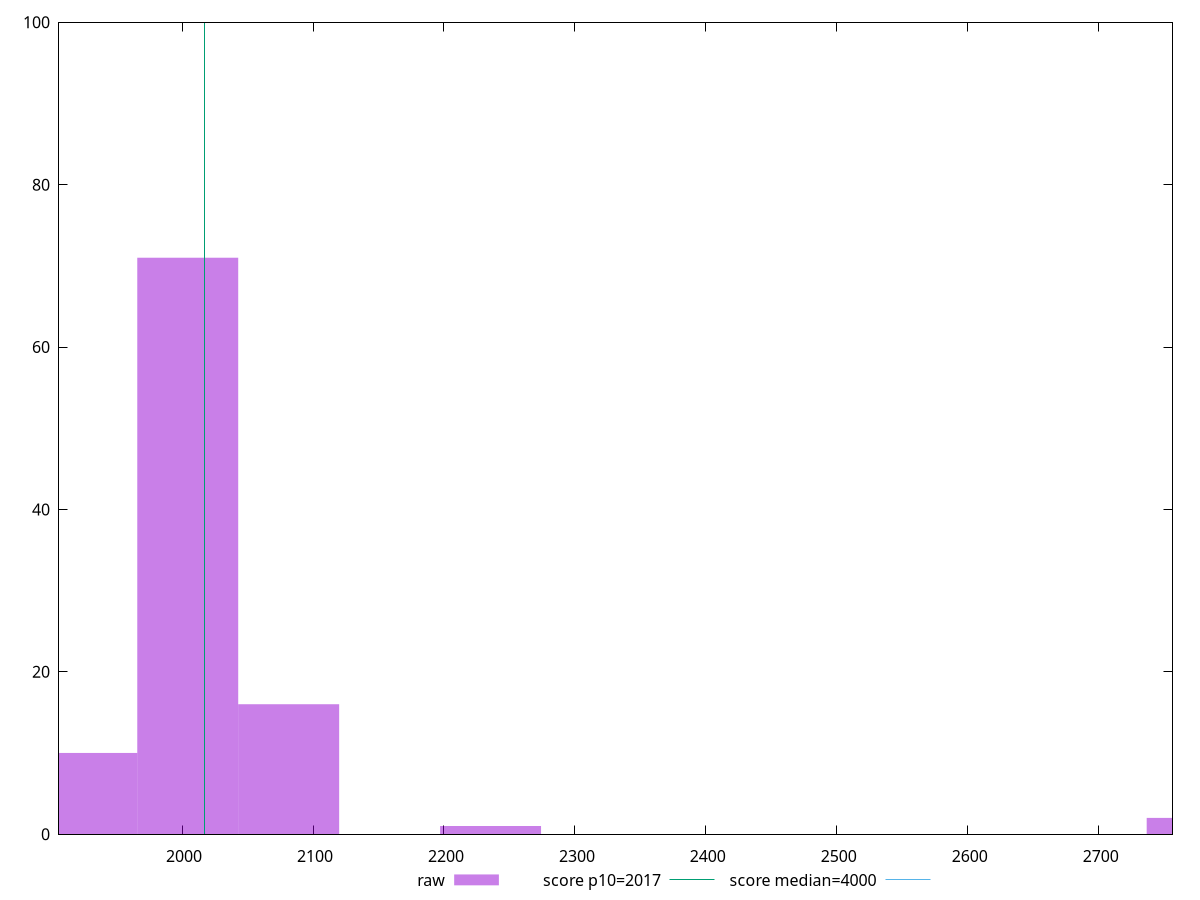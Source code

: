 reset

$raw <<EOF
2235.601556184978 1
1927.242720849119 10
2004.3324296830838 71
2775.2295180227316 2
2081.4221385170486 16
EOF

set key outside below
set boxwidth 77.08970883396476
set xrange [1906.012000000003:2756.391999999986]
set yrange [0:100]
set trange [0:100]
set style fill transparent solid 0.5 noborder

set parametric
set terminal svg size 640, 490 enhanced background rgb 'white'
set output "reports/report_00031_2021-02-24T23-18-18.084Z/mainthread-work-breakdown/samples/music/raw/histogram.svg"

plot $raw title "raw" with boxes, \
     2017,t title "score p10=2017", \
     4000,t title "score median=4000"

reset
